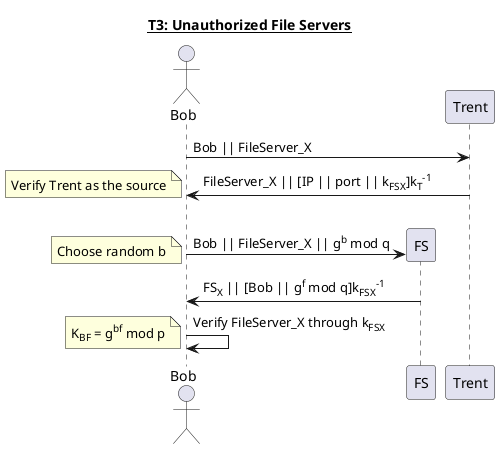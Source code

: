 @startuml
title __T3: Unauthorized File Servers__
actor Bob
participant FS
participant Trent

Bob -> Trent: Bob || FileServer_X
Trent -> Bob: FileServer_X || [IP || port || k<sub>FSX</sub>]k<sub>T</sub><sup>-1</sup>
note left: Verify Trent as the source

|||

create FS
Bob -> FS: Bob || FileServer_X || g<sup>b</sup> mod q
note left: Choose random b

FS -> Bob: FS<sub>X</sub> || [Bob || g<sup>f</sup> mod q]k<sub>FSX</sub><sup>-1</sup>
Bob -> Bob: Verify FileServer_X through k<sub>FSX</sub>
note left: K<sub>BF</sub> = g<sup>bf</sup> mod p

@enduml